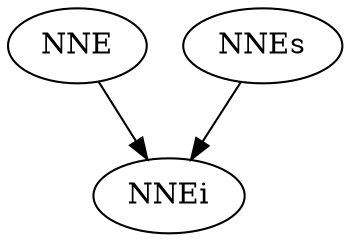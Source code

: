 /* Created by mdot for Matlab */
digraph m2html {
  NNE -> NNEi;
  NNEs -> NNEi;

  NNE [URL="NNE.html"];
  NNEi [URL="NNEi.html"];
  NNEs [URL="NNEs.html"];
}